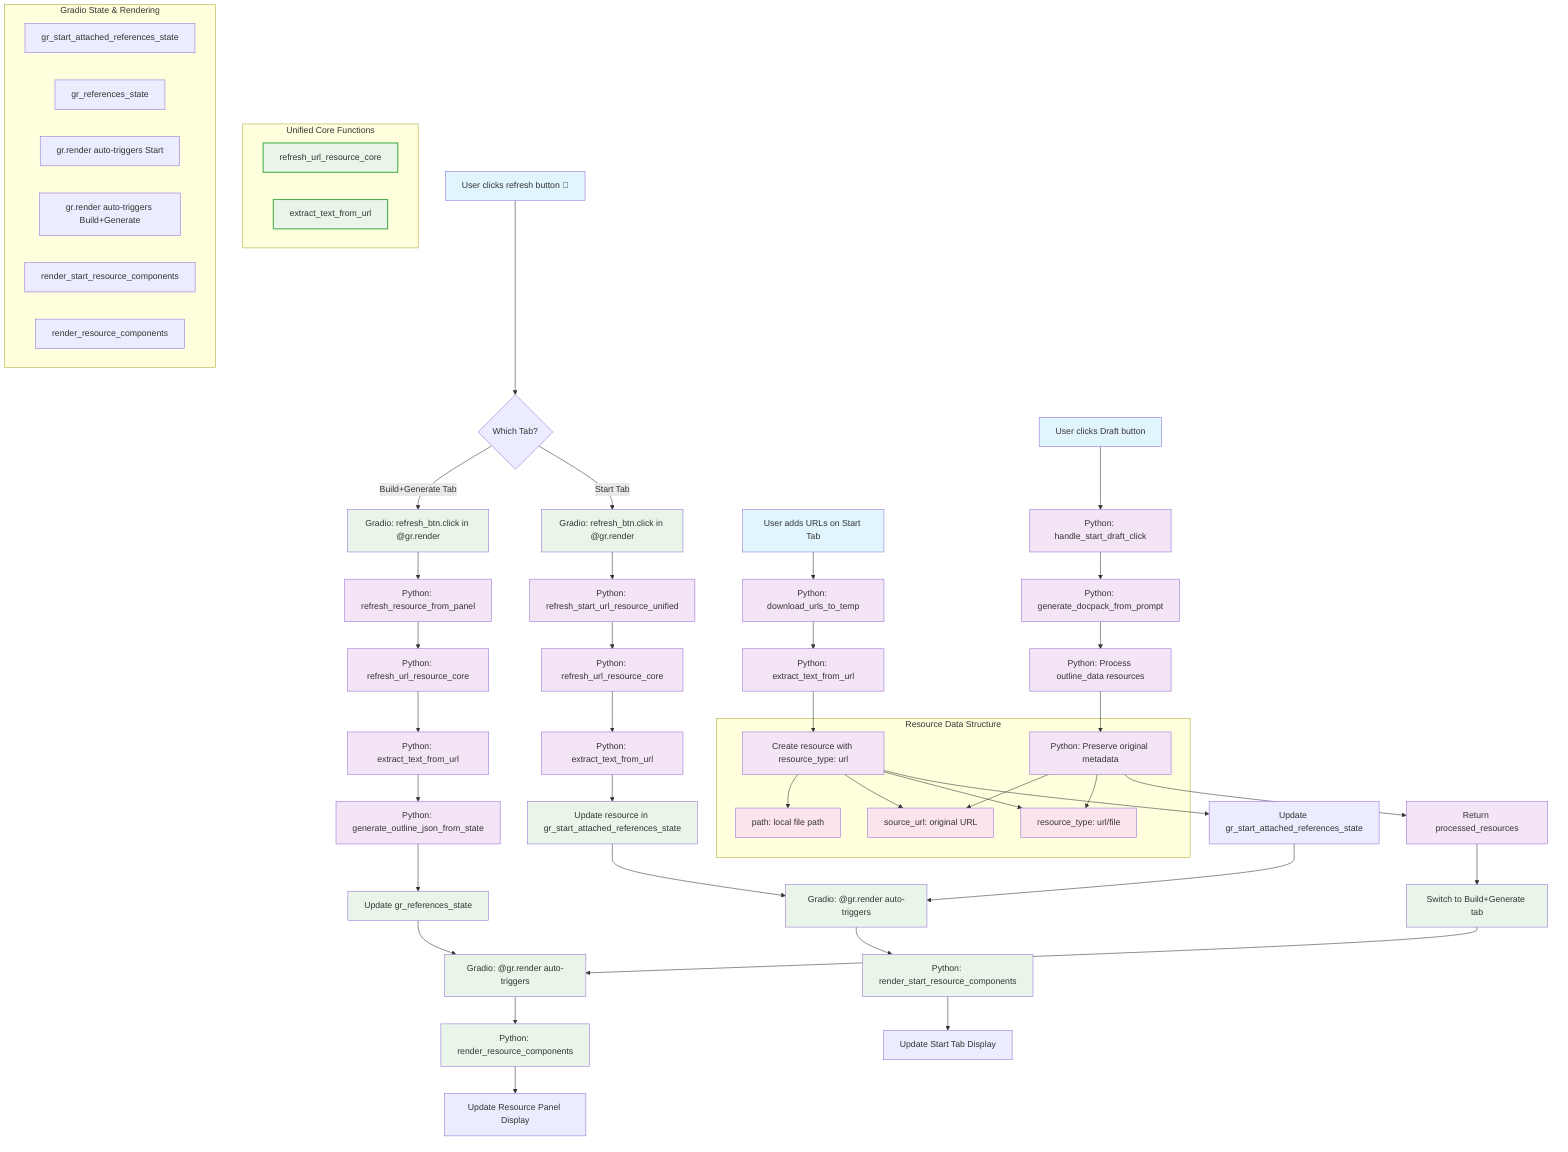 graph TD
    %% User Actions
    A[User clicks refresh button 🔄] --> B{Which Tab?}
    
    %% Start Tab Flow (Unified Gradio)
    B -->|Start Tab| C[Gradio: refresh_btn.click in @gr.render]
    C --> D[Python: refresh_start_url_resource_unified]
    D --> E[Python: refresh_url_resource_core]
    E --> F[Python: extract_text_from_url]
    F --> G[Update resource in gr_start_attached_references_state]
    G --> H[Gradio: @gr.render auto-triggers]
    H --> I[Python: render_start_resource_components]
    I --> J[Update Start Tab Display]
    
    %% Build+Generate Tab Flow  
    B -->|Build+Generate Tab| K[Gradio: refresh_btn.click in @gr.render]
    K --> L[Python: refresh_resource_from_panel]
    L --> M[Python: refresh_url_resource_core]
    M --> N[Python: extract_text_from_url]
    N --> O[Python: generate_outline_json_from_state]
    O --> P[Update gr_references_state]
    P --> Q[Gradio: @gr.render auto-triggers]
    Q --> R[Python: render_resource_components]
    R --> S[Update Resource Panel Display]
    
    %% Resource Creation Flow
    T[User adds URLs on Start Tab] --> U[Python: download_urls_to_temp]
    U --> V[Python: extract_text_from_url]
    V --> W[Create resource with resource_type: url]
    W --> X[Update gr_start_attached_references_state]
    X --> H
    
    %% Draft Button Flow
    Y[User clicks Draft button] --> Z[Python: handle_start_draft_click]
    Z --> AA[Python: generate_docpack_from_prompt]
    AA --> BB[Python: Process outline_data resources]
    BB --> CC[Python: Preserve original metadata]
    CC --> DD[Return processed_resources]
    DD --> EE[Switch to Build+Generate tab]
    EE --> Q
    
    %% Unified Core Functions
    subgraph "Unified Core Functions"
        CORE1[refresh_url_resource_core]
        CORE2[extract_text_from_url]
    end
    
    %% Gradio State Management
    subgraph "Gradio State & Rendering"
        STATE1[gr_start_attached_references_state]
        STATE2[gr_references_state]
        RENDER1[gr.render auto-triggers Start]
        RENDER2[gr.render auto-triggers Build+Generate]
        COMP1[render_start_resource_components]
        COMP2[render_resource_components]
    end
    
    %% Resource Types
    subgraph "Resource Data Structure"
        FF[resource_type: url/file]
        GG[source_url: original URL]
        HH[path: local file path]
        W --> FF
        W --> GG
        W --> HH
        CC --> FF
        CC --> GG
    end

    %% Styling
    classDef userAction fill:#e1f5fe
    classDef python fill:#f3e5f5
    classDef gradio fill:#e8f5e8
    classDef data fill:#fce4ec
    classDef unified fill:#e8f5e8,stroke:#4caf50,stroke-width:2px
    
    class A,T,Y userAction
    class D,E,F,L,M,N,O,U,V,W,Z,AA,BB,CC,DD python
    class C,K,G,P,H,Q,I,R,EE gradio
    class FF,GG,HH data
    class CORE1,CORE2 unified